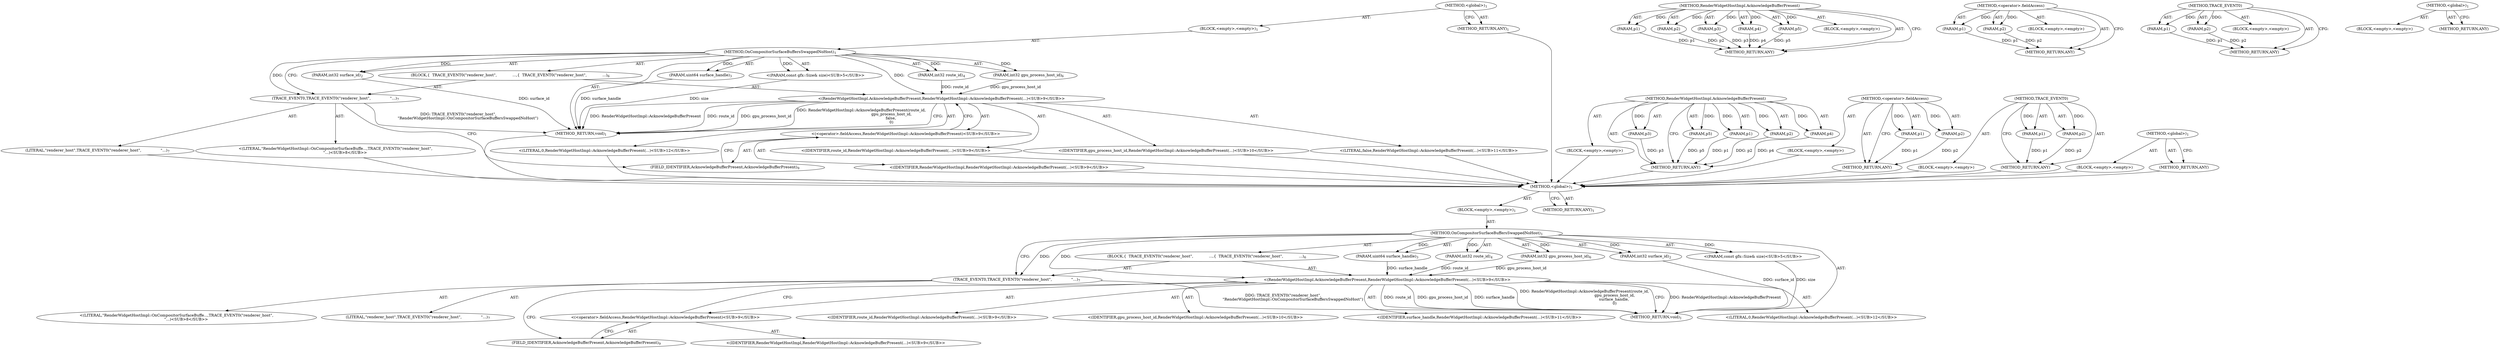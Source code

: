 digraph "&lt;global&gt;" {
vulnerable_6 [label=<(METHOD,&lt;global&gt;)<SUB>1</SUB>>];
vulnerable_7 [label=<(BLOCK,&lt;empty&gt;,&lt;empty&gt;)<SUB>1</SUB>>];
vulnerable_8 [label=<(METHOD,OnCompositorSurfaceBuffersSwappedNoHost)<SUB>1</SUB>>];
vulnerable_9 [label=<(PARAM,int32 surface_id)<SUB>2</SUB>>];
vulnerable_10 [label=<(PARAM,uint64 surface_handle)<SUB>3</SUB>>];
vulnerable_11 [label=<(PARAM,int32 route_id)<SUB>4</SUB>>];
vulnerable_12 [label="<(PARAM,const gfx::Size&amp; size)<SUB>5</SUB>>"];
vulnerable_13 [label=<(PARAM,int32 gpu_process_host_id)<SUB>6</SUB>>];
vulnerable_14 [label=<(BLOCK,{
  TRACE_EVENT0(&quot;renderer_host&quot;,
             ...,{
  TRACE_EVENT0(&quot;renderer_host&quot;,
             ...)<SUB>6</SUB>>];
vulnerable_15 [label=<(TRACE_EVENT0,TRACE_EVENT0(&quot;renderer_host&quot;,
                &quot;...)<SUB>7</SUB>>];
vulnerable_16 [label=<(LITERAL,&quot;renderer_host&quot;,TRACE_EVENT0(&quot;renderer_host&quot;,
                &quot;...)<SUB>7</SUB>>];
vulnerable_17 [label="<(LITERAL,&quot;RenderWidgetHostImpl::OnCompositorSurfaceBuffe...,TRACE_EVENT0(&quot;renderer_host&quot;,
                &quot;...)<SUB>8</SUB>>"];
vulnerable_18 [label="<(RenderWidgetHostImpl.AcknowledgeBufferPresent,RenderWidgetHostImpl::AcknowledgeBufferPresent(...)<SUB>9</SUB>>"];
vulnerable_19 [label="<(&lt;operator&gt;.fieldAccess,RenderWidgetHostImpl::AcknowledgeBufferPresent)<SUB>9</SUB>>"];
vulnerable_20 [label="<(IDENTIFIER,RenderWidgetHostImpl,RenderWidgetHostImpl::AcknowledgeBufferPresent(...)<SUB>9</SUB>>"];
vulnerable_21 [label=<(FIELD_IDENTIFIER,AcknowledgeBufferPresent,AcknowledgeBufferPresent)<SUB>9</SUB>>];
vulnerable_22 [label="<(IDENTIFIER,route_id,RenderWidgetHostImpl::AcknowledgeBufferPresent(...)<SUB>9</SUB>>"];
vulnerable_23 [label="<(IDENTIFIER,gpu_process_host_id,RenderWidgetHostImpl::AcknowledgeBufferPresent(...)<SUB>10</SUB>>"];
vulnerable_24 [label="<(LITERAL,false,RenderWidgetHostImpl::AcknowledgeBufferPresent(...)<SUB>11</SUB>>"];
vulnerable_25 [label="<(LITERAL,0,RenderWidgetHostImpl::AcknowledgeBufferPresent(...)<SUB>12</SUB>>"];
vulnerable_26 [label=<(METHOD_RETURN,void)<SUB>1</SUB>>];
vulnerable_28 [label=<(METHOD_RETURN,ANY)<SUB>1</SUB>>];
vulnerable_60 [label=<(METHOD,RenderWidgetHostImpl.AcknowledgeBufferPresent)>];
vulnerable_61 [label=<(PARAM,p1)>];
vulnerable_62 [label=<(PARAM,p2)>];
vulnerable_63 [label=<(PARAM,p3)>];
vulnerable_64 [label=<(PARAM,p4)>];
vulnerable_65 [label=<(PARAM,p5)>];
vulnerable_66 [label=<(BLOCK,&lt;empty&gt;,&lt;empty&gt;)>];
vulnerable_67 [label=<(METHOD_RETURN,ANY)>];
vulnerable_68 [label=<(METHOD,&lt;operator&gt;.fieldAccess)>];
vulnerable_69 [label=<(PARAM,p1)>];
vulnerable_70 [label=<(PARAM,p2)>];
vulnerable_71 [label=<(BLOCK,&lt;empty&gt;,&lt;empty&gt;)>];
vulnerable_72 [label=<(METHOD_RETURN,ANY)>];
vulnerable_55 [label=<(METHOD,TRACE_EVENT0)>];
vulnerable_56 [label=<(PARAM,p1)>];
vulnerable_57 [label=<(PARAM,p2)>];
vulnerable_58 [label=<(BLOCK,&lt;empty&gt;,&lt;empty&gt;)>];
vulnerable_59 [label=<(METHOD_RETURN,ANY)>];
vulnerable_49 [label=<(METHOD,&lt;global&gt;)<SUB>1</SUB>>];
vulnerable_50 [label=<(BLOCK,&lt;empty&gt;,&lt;empty&gt;)>];
vulnerable_51 [label=<(METHOD_RETURN,ANY)>];
fixed_6 [label=<(METHOD,&lt;global&gt;)<SUB>1</SUB>>];
fixed_7 [label=<(BLOCK,&lt;empty&gt;,&lt;empty&gt;)<SUB>1</SUB>>];
fixed_8 [label=<(METHOD,OnCompositorSurfaceBuffersSwappedNoHost)<SUB>1</SUB>>];
fixed_9 [label=<(PARAM,int32 surface_id)<SUB>2</SUB>>];
fixed_10 [label=<(PARAM,uint64 surface_handle)<SUB>3</SUB>>];
fixed_11 [label=<(PARAM,int32 route_id)<SUB>4</SUB>>];
fixed_12 [label="<(PARAM,const gfx::Size&amp; size)<SUB>5</SUB>>"];
fixed_13 [label=<(PARAM,int32 gpu_process_host_id)<SUB>6</SUB>>];
fixed_14 [label=<(BLOCK,{
  TRACE_EVENT0(&quot;renderer_host&quot;,
             ...,{
  TRACE_EVENT0(&quot;renderer_host&quot;,
             ...)<SUB>6</SUB>>];
fixed_15 [label=<(TRACE_EVENT0,TRACE_EVENT0(&quot;renderer_host&quot;,
                &quot;...)<SUB>7</SUB>>];
fixed_16 [label=<(LITERAL,&quot;renderer_host&quot;,TRACE_EVENT0(&quot;renderer_host&quot;,
                &quot;...)<SUB>7</SUB>>];
fixed_17 [label="<(LITERAL,&quot;RenderWidgetHostImpl::OnCompositorSurfaceBuffe...,TRACE_EVENT0(&quot;renderer_host&quot;,
                &quot;...)<SUB>8</SUB>>"];
fixed_18 [label="<(RenderWidgetHostImpl.AcknowledgeBufferPresent,RenderWidgetHostImpl::AcknowledgeBufferPresent(...)<SUB>9</SUB>>"];
fixed_19 [label="<(&lt;operator&gt;.fieldAccess,RenderWidgetHostImpl::AcknowledgeBufferPresent)<SUB>9</SUB>>"];
fixed_20 [label="<(IDENTIFIER,RenderWidgetHostImpl,RenderWidgetHostImpl::AcknowledgeBufferPresent(...)<SUB>9</SUB>>"];
fixed_21 [label=<(FIELD_IDENTIFIER,AcknowledgeBufferPresent,AcknowledgeBufferPresent)<SUB>9</SUB>>];
fixed_22 [label="<(IDENTIFIER,route_id,RenderWidgetHostImpl::AcknowledgeBufferPresent(...)<SUB>9</SUB>>"];
fixed_23 [label="<(IDENTIFIER,gpu_process_host_id,RenderWidgetHostImpl::AcknowledgeBufferPresent(...)<SUB>10</SUB>>"];
fixed_24 [label="<(IDENTIFIER,surface_handle,RenderWidgetHostImpl::AcknowledgeBufferPresent(...)<SUB>11</SUB>>"];
fixed_25 [label="<(LITERAL,0,RenderWidgetHostImpl::AcknowledgeBufferPresent(...)<SUB>12</SUB>>"];
fixed_26 [label=<(METHOD_RETURN,void)<SUB>1</SUB>>];
fixed_28 [label=<(METHOD_RETURN,ANY)<SUB>1</SUB>>];
fixed_58 [label=<(METHOD,RenderWidgetHostImpl.AcknowledgeBufferPresent)>];
fixed_59 [label=<(PARAM,p1)>];
fixed_60 [label=<(PARAM,p2)>];
fixed_61 [label=<(PARAM,p3)>];
fixed_62 [label=<(PARAM,p4)>];
fixed_63 [label=<(PARAM,p5)>];
fixed_64 [label=<(BLOCK,&lt;empty&gt;,&lt;empty&gt;)>];
fixed_65 [label=<(METHOD_RETURN,ANY)>];
fixed_66 [label=<(METHOD,&lt;operator&gt;.fieldAccess)>];
fixed_67 [label=<(PARAM,p1)>];
fixed_68 [label=<(PARAM,p2)>];
fixed_69 [label=<(BLOCK,&lt;empty&gt;,&lt;empty&gt;)>];
fixed_70 [label=<(METHOD_RETURN,ANY)>];
fixed_53 [label=<(METHOD,TRACE_EVENT0)>];
fixed_54 [label=<(PARAM,p1)>];
fixed_55 [label=<(PARAM,p2)>];
fixed_56 [label=<(BLOCK,&lt;empty&gt;,&lt;empty&gt;)>];
fixed_57 [label=<(METHOD_RETURN,ANY)>];
fixed_47 [label=<(METHOD,&lt;global&gt;)<SUB>1</SUB>>];
fixed_48 [label=<(BLOCK,&lt;empty&gt;,&lt;empty&gt;)>];
fixed_49 [label=<(METHOD_RETURN,ANY)>];
vulnerable_6 -> vulnerable_7  [key=0, label="AST: "];
vulnerable_6 -> vulnerable_28  [key=0, label="AST: "];
vulnerable_6 -> vulnerable_28  [key=1, label="CFG: "];
vulnerable_7 -> vulnerable_8  [key=0, label="AST: "];
vulnerable_8 -> vulnerable_9  [key=0, label="AST: "];
vulnerable_8 -> vulnerable_9  [key=1, label="DDG: "];
vulnerable_8 -> vulnerable_10  [key=0, label="AST: "];
vulnerable_8 -> vulnerable_10  [key=1, label="DDG: "];
vulnerable_8 -> vulnerable_11  [key=0, label="AST: "];
vulnerable_8 -> vulnerable_11  [key=1, label="DDG: "];
vulnerable_8 -> vulnerable_12  [key=0, label="AST: "];
vulnerable_8 -> vulnerable_12  [key=1, label="DDG: "];
vulnerable_8 -> vulnerable_13  [key=0, label="AST: "];
vulnerable_8 -> vulnerable_13  [key=1, label="DDG: "];
vulnerable_8 -> vulnerable_14  [key=0, label="AST: "];
vulnerable_8 -> vulnerable_26  [key=0, label="AST: "];
vulnerable_8 -> vulnerable_15  [key=0, label="CFG: "];
vulnerable_8 -> vulnerable_15  [key=1, label="DDG: "];
vulnerable_8 -> vulnerable_18  [key=0, label="DDG: "];
vulnerable_9 -> vulnerable_26  [key=0, label="DDG: surface_id"];
vulnerable_10 -> vulnerable_26  [key=0, label="DDG: surface_handle"];
vulnerable_11 -> vulnerable_18  [key=0, label="DDG: route_id"];
vulnerable_12 -> vulnerable_26  [key=0, label="DDG: size"];
vulnerable_13 -> vulnerable_18  [key=0, label="DDG: gpu_process_host_id"];
vulnerable_14 -> vulnerable_15  [key=0, label="AST: "];
vulnerable_14 -> vulnerable_18  [key=0, label="AST: "];
vulnerable_15 -> vulnerable_16  [key=0, label="AST: "];
vulnerable_15 -> vulnerable_17  [key=0, label="AST: "];
vulnerable_15 -> vulnerable_21  [key=0, label="CFG: "];
vulnerable_15 -> vulnerable_26  [key=0, label="DDG: TRACE_EVENT0(&quot;renderer_host&quot;,
                &quot;RenderWidgetHostImpl::OnCompositorSurfaceBuffersSwappedNoHost&quot;)"];
vulnerable_16 -> fixed_6  [key=0];
vulnerable_17 -> fixed_6  [key=0];
vulnerable_18 -> vulnerable_19  [key=0, label="AST: "];
vulnerable_18 -> vulnerable_22  [key=0, label="AST: "];
vulnerable_18 -> vulnerable_23  [key=0, label="AST: "];
vulnerable_18 -> vulnerable_24  [key=0, label="AST: "];
vulnerable_18 -> vulnerable_25  [key=0, label="AST: "];
vulnerable_18 -> vulnerable_26  [key=0, label="CFG: "];
vulnerable_18 -> vulnerable_26  [key=1, label="DDG: RenderWidgetHostImpl::AcknowledgeBufferPresent"];
vulnerable_18 -> vulnerable_26  [key=2, label="DDG: route_id"];
vulnerable_18 -> vulnerable_26  [key=3, label="DDG: gpu_process_host_id"];
vulnerable_18 -> vulnerable_26  [key=4, label="DDG: RenderWidgetHostImpl::AcknowledgeBufferPresent(route_id,
                                                  gpu_process_host_id,
                                                 false,
                                                  0)"];
vulnerable_19 -> vulnerable_20  [key=0, label="AST: "];
vulnerable_19 -> vulnerable_21  [key=0, label="AST: "];
vulnerable_19 -> vulnerable_18  [key=0, label="CFG: "];
vulnerable_20 -> fixed_6  [key=0];
vulnerable_21 -> vulnerable_19  [key=0, label="CFG: "];
vulnerable_22 -> fixed_6  [key=0];
vulnerable_23 -> fixed_6  [key=0];
vulnerable_24 -> fixed_6  [key=0];
vulnerable_25 -> fixed_6  [key=0];
vulnerable_26 -> fixed_6  [key=0];
vulnerable_28 -> fixed_6  [key=0];
vulnerable_60 -> vulnerable_61  [key=0, label="AST: "];
vulnerable_60 -> vulnerable_61  [key=1, label="DDG: "];
vulnerable_60 -> vulnerable_66  [key=0, label="AST: "];
vulnerable_60 -> vulnerable_62  [key=0, label="AST: "];
vulnerable_60 -> vulnerable_62  [key=1, label="DDG: "];
vulnerable_60 -> vulnerable_67  [key=0, label="AST: "];
vulnerable_60 -> vulnerable_67  [key=1, label="CFG: "];
vulnerable_60 -> vulnerable_63  [key=0, label="AST: "];
vulnerable_60 -> vulnerable_63  [key=1, label="DDG: "];
vulnerable_60 -> vulnerable_64  [key=0, label="AST: "];
vulnerable_60 -> vulnerable_64  [key=1, label="DDG: "];
vulnerable_60 -> vulnerable_65  [key=0, label="AST: "];
vulnerable_60 -> vulnerable_65  [key=1, label="DDG: "];
vulnerable_61 -> vulnerable_67  [key=0, label="DDG: p1"];
vulnerable_62 -> vulnerable_67  [key=0, label="DDG: p2"];
vulnerable_63 -> vulnerable_67  [key=0, label="DDG: p3"];
vulnerable_64 -> vulnerable_67  [key=0, label="DDG: p4"];
vulnerable_65 -> vulnerable_67  [key=0, label="DDG: p5"];
vulnerable_66 -> fixed_6  [key=0];
vulnerable_67 -> fixed_6  [key=0];
vulnerable_68 -> vulnerable_69  [key=0, label="AST: "];
vulnerable_68 -> vulnerable_69  [key=1, label="DDG: "];
vulnerable_68 -> vulnerable_71  [key=0, label="AST: "];
vulnerable_68 -> vulnerable_70  [key=0, label="AST: "];
vulnerable_68 -> vulnerable_70  [key=1, label="DDG: "];
vulnerable_68 -> vulnerable_72  [key=0, label="AST: "];
vulnerable_68 -> vulnerable_72  [key=1, label="CFG: "];
vulnerable_69 -> vulnerable_72  [key=0, label="DDG: p1"];
vulnerable_70 -> vulnerable_72  [key=0, label="DDG: p2"];
vulnerable_71 -> fixed_6  [key=0];
vulnerable_72 -> fixed_6  [key=0];
vulnerable_55 -> vulnerable_56  [key=0, label="AST: "];
vulnerable_55 -> vulnerable_56  [key=1, label="DDG: "];
vulnerable_55 -> vulnerable_58  [key=0, label="AST: "];
vulnerable_55 -> vulnerable_57  [key=0, label="AST: "];
vulnerable_55 -> vulnerable_57  [key=1, label="DDG: "];
vulnerable_55 -> vulnerable_59  [key=0, label="AST: "];
vulnerable_55 -> vulnerable_59  [key=1, label="CFG: "];
vulnerable_56 -> vulnerable_59  [key=0, label="DDG: p1"];
vulnerable_57 -> vulnerable_59  [key=0, label="DDG: p2"];
vulnerable_58 -> fixed_6  [key=0];
vulnerable_59 -> fixed_6  [key=0];
vulnerable_49 -> vulnerable_50  [key=0, label="AST: "];
vulnerable_49 -> vulnerable_51  [key=0, label="AST: "];
vulnerable_49 -> vulnerable_51  [key=1, label="CFG: "];
vulnerable_50 -> fixed_6  [key=0];
vulnerable_51 -> fixed_6  [key=0];
fixed_6 -> fixed_7  [key=0, label="AST: "];
fixed_6 -> fixed_28  [key=0, label="AST: "];
fixed_6 -> fixed_28  [key=1, label="CFG: "];
fixed_7 -> fixed_8  [key=0, label="AST: "];
fixed_8 -> fixed_9  [key=0, label="AST: "];
fixed_8 -> fixed_9  [key=1, label="DDG: "];
fixed_8 -> fixed_10  [key=0, label="AST: "];
fixed_8 -> fixed_10  [key=1, label="DDG: "];
fixed_8 -> fixed_11  [key=0, label="AST: "];
fixed_8 -> fixed_11  [key=1, label="DDG: "];
fixed_8 -> fixed_12  [key=0, label="AST: "];
fixed_8 -> fixed_12  [key=1, label="DDG: "];
fixed_8 -> fixed_13  [key=0, label="AST: "];
fixed_8 -> fixed_13  [key=1, label="DDG: "];
fixed_8 -> fixed_14  [key=0, label="AST: "];
fixed_8 -> fixed_26  [key=0, label="AST: "];
fixed_8 -> fixed_15  [key=0, label="CFG: "];
fixed_8 -> fixed_15  [key=1, label="DDG: "];
fixed_8 -> fixed_18  [key=0, label="DDG: "];
fixed_9 -> fixed_26  [key=0, label="DDG: surface_id"];
fixed_10 -> fixed_18  [key=0, label="DDG: surface_handle"];
fixed_11 -> fixed_18  [key=0, label="DDG: route_id"];
fixed_12 -> fixed_26  [key=0, label="DDG: size"];
fixed_13 -> fixed_18  [key=0, label="DDG: gpu_process_host_id"];
fixed_14 -> fixed_15  [key=0, label="AST: "];
fixed_14 -> fixed_18  [key=0, label="AST: "];
fixed_15 -> fixed_16  [key=0, label="AST: "];
fixed_15 -> fixed_17  [key=0, label="AST: "];
fixed_15 -> fixed_21  [key=0, label="CFG: "];
fixed_15 -> fixed_26  [key=0, label="DDG: TRACE_EVENT0(&quot;renderer_host&quot;,
                &quot;RenderWidgetHostImpl::OnCompositorSurfaceBuffersSwappedNoHost&quot;)"];
fixed_18 -> fixed_19  [key=0, label="AST: "];
fixed_18 -> fixed_22  [key=0, label="AST: "];
fixed_18 -> fixed_23  [key=0, label="AST: "];
fixed_18 -> fixed_24  [key=0, label="AST: "];
fixed_18 -> fixed_25  [key=0, label="AST: "];
fixed_18 -> fixed_26  [key=0, label="CFG: "];
fixed_18 -> fixed_26  [key=1, label="DDG: RenderWidgetHostImpl::AcknowledgeBufferPresent"];
fixed_18 -> fixed_26  [key=2, label="DDG: route_id"];
fixed_18 -> fixed_26  [key=3, label="DDG: gpu_process_host_id"];
fixed_18 -> fixed_26  [key=4, label="DDG: surface_handle"];
fixed_18 -> fixed_26  [key=5, label="DDG: RenderWidgetHostImpl::AcknowledgeBufferPresent(route_id,
                                                  gpu_process_host_id,
                                                 surface_handle,
                                                  0)"];
fixed_19 -> fixed_20  [key=0, label="AST: "];
fixed_19 -> fixed_21  [key=0, label="AST: "];
fixed_19 -> fixed_18  [key=0, label="CFG: "];
fixed_21 -> fixed_19  [key=0, label="CFG: "];
fixed_58 -> fixed_59  [key=0, label="AST: "];
fixed_58 -> fixed_59  [key=1, label="DDG: "];
fixed_58 -> fixed_64  [key=0, label="AST: "];
fixed_58 -> fixed_60  [key=0, label="AST: "];
fixed_58 -> fixed_60  [key=1, label="DDG: "];
fixed_58 -> fixed_65  [key=0, label="AST: "];
fixed_58 -> fixed_65  [key=1, label="CFG: "];
fixed_58 -> fixed_61  [key=0, label="AST: "];
fixed_58 -> fixed_61  [key=1, label="DDG: "];
fixed_58 -> fixed_62  [key=0, label="AST: "];
fixed_58 -> fixed_62  [key=1, label="DDG: "];
fixed_58 -> fixed_63  [key=0, label="AST: "];
fixed_58 -> fixed_63  [key=1, label="DDG: "];
fixed_59 -> fixed_65  [key=0, label="DDG: p1"];
fixed_60 -> fixed_65  [key=0, label="DDG: p2"];
fixed_61 -> fixed_65  [key=0, label="DDG: p3"];
fixed_62 -> fixed_65  [key=0, label="DDG: p4"];
fixed_63 -> fixed_65  [key=0, label="DDG: p5"];
fixed_66 -> fixed_67  [key=0, label="AST: "];
fixed_66 -> fixed_67  [key=1, label="DDG: "];
fixed_66 -> fixed_69  [key=0, label="AST: "];
fixed_66 -> fixed_68  [key=0, label="AST: "];
fixed_66 -> fixed_68  [key=1, label="DDG: "];
fixed_66 -> fixed_70  [key=0, label="AST: "];
fixed_66 -> fixed_70  [key=1, label="CFG: "];
fixed_67 -> fixed_70  [key=0, label="DDG: p1"];
fixed_68 -> fixed_70  [key=0, label="DDG: p2"];
fixed_53 -> fixed_54  [key=0, label="AST: "];
fixed_53 -> fixed_54  [key=1, label="DDG: "];
fixed_53 -> fixed_56  [key=0, label="AST: "];
fixed_53 -> fixed_55  [key=0, label="AST: "];
fixed_53 -> fixed_55  [key=1, label="DDG: "];
fixed_53 -> fixed_57  [key=0, label="AST: "];
fixed_53 -> fixed_57  [key=1, label="CFG: "];
fixed_54 -> fixed_57  [key=0, label="DDG: p1"];
fixed_55 -> fixed_57  [key=0, label="DDG: p2"];
fixed_47 -> fixed_48  [key=0, label="AST: "];
fixed_47 -> fixed_49  [key=0, label="AST: "];
fixed_47 -> fixed_49  [key=1, label="CFG: "];
}
